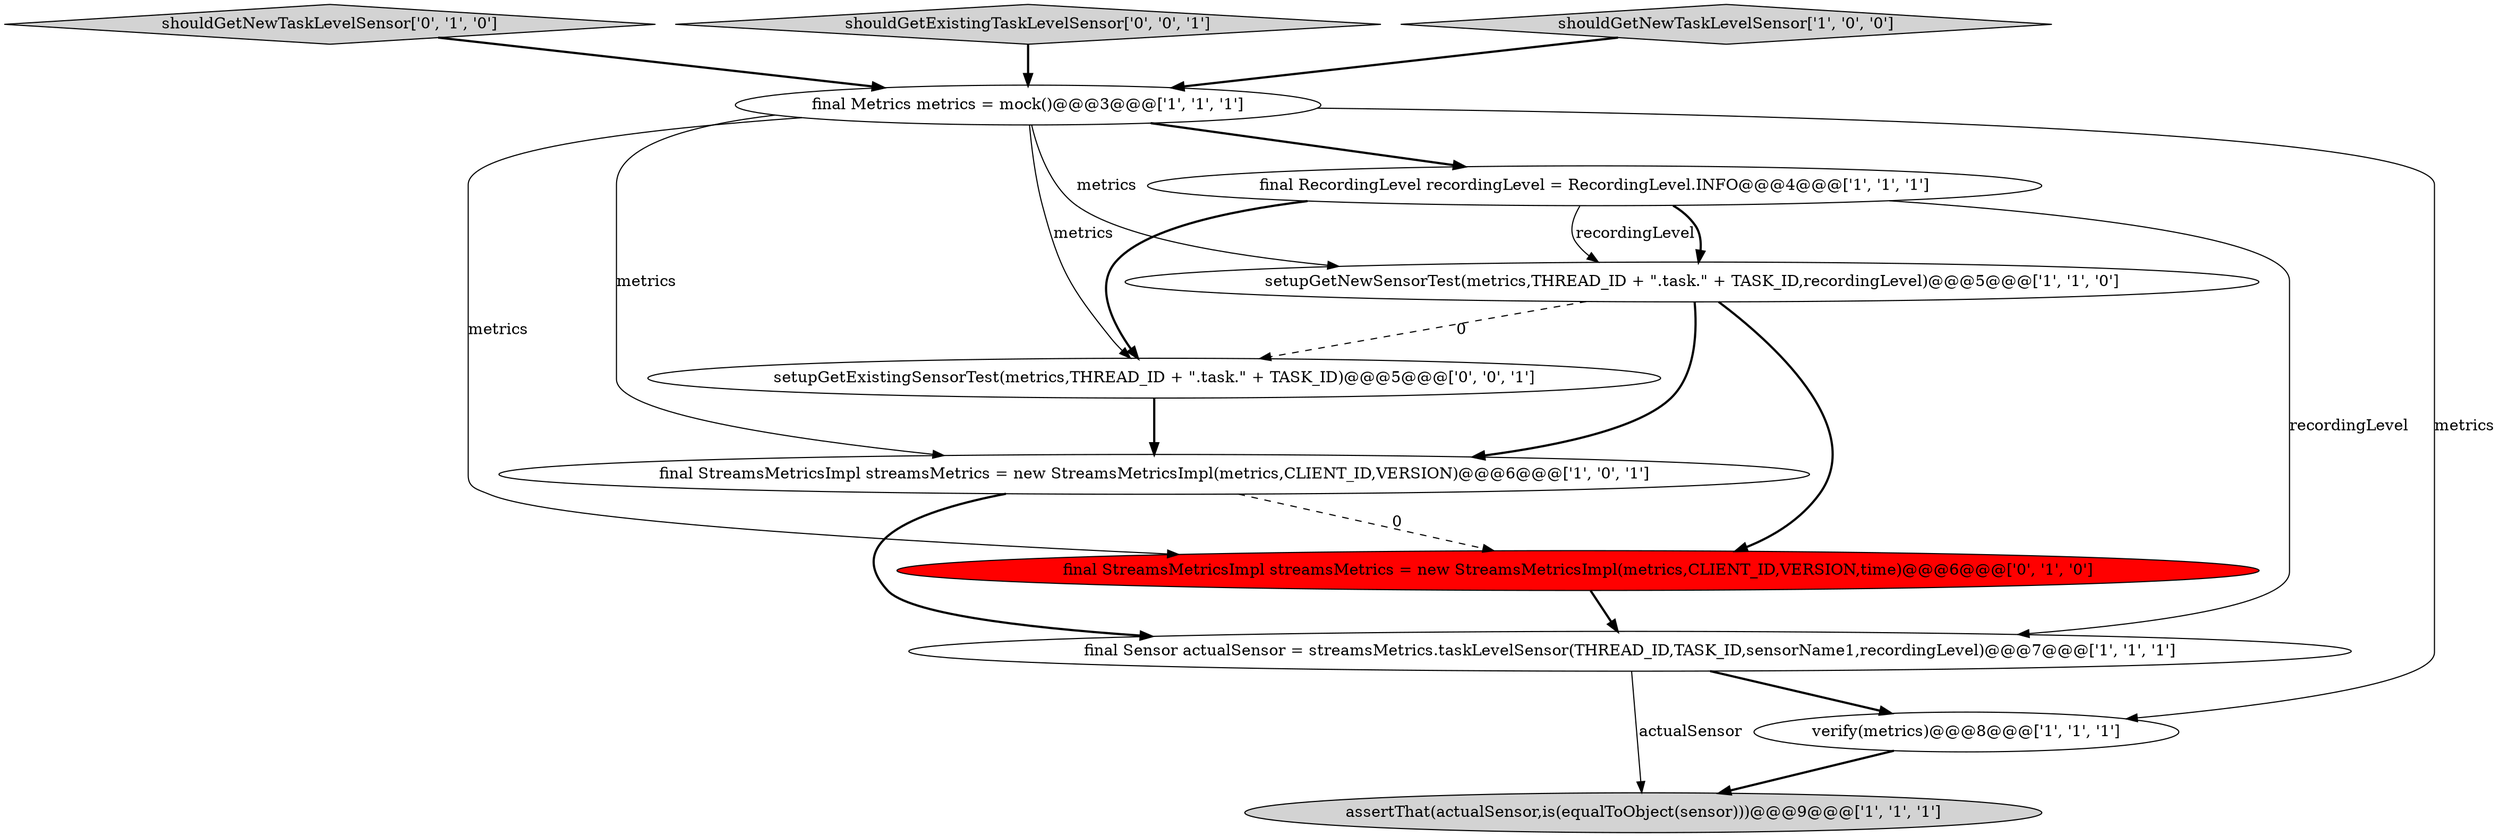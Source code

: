 digraph {
7 [style = filled, label = "setupGetNewSensorTest(metrics,THREAD_ID + \".task.\" + TASK_ID,recordingLevel)@@@5@@@['1', '1', '0']", fillcolor = white, shape = ellipse image = "AAA0AAABBB1BBB"];
1 [style = filled, label = "final StreamsMetricsImpl streamsMetrics = new StreamsMetricsImpl(metrics,CLIENT_ID,VERSION)@@@6@@@['1', '0', '1']", fillcolor = white, shape = ellipse image = "AAA0AAABBB1BBB"];
2 [style = filled, label = "final Sensor actualSensor = streamsMetrics.taskLevelSensor(THREAD_ID,TASK_ID,sensorName1,recordingLevel)@@@7@@@['1', '1', '1']", fillcolor = white, shape = ellipse image = "AAA0AAABBB1BBB"];
8 [style = filled, label = "final StreamsMetricsImpl streamsMetrics = new StreamsMetricsImpl(metrics,CLIENT_ID,VERSION,time)@@@6@@@['0', '1', '0']", fillcolor = red, shape = ellipse image = "AAA1AAABBB2BBB"];
6 [style = filled, label = "assertThat(actualSensor,is(equalToObject(sensor)))@@@9@@@['1', '1', '1']", fillcolor = lightgray, shape = ellipse image = "AAA0AAABBB1BBB"];
9 [style = filled, label = "shouldGetNewTaskLevelSensor['0', '1', '0']", fillcolor = lightgray, shape = diamond image = "AAA0AAABBB2BBB"];
3 [style = filled, label = "verify(metrics)@@@8@@@['1', '1', '1']", fillcolor = white, shape = ellipse image = "AAA0AAABBB1BBB"];
4 [style = filled, label = "final Metrics metrics = mock()@@@3@@@['1', '1', '1']", fillcolor = white, shape = ellipse image = "AAA0AAABBB1BBB"];
5 [style = filled, label = "final RecordingLevel recordingLevel = RecordingLevel.INFO@@@4@@@['1', '1', '1']", fillcolor = white, shape = ellipse image = "AAA0AAABBB1BBB"];
10 [style = filled, label = "shouldGetExistingTaskLevelSensor['0', '0', '1']", fillcolor = lightgray, shape = diamond image = "AAA0AAABBB3BBB"];
11 [style = filled, label = "setupGetExistingSensorTest(metrics,THREAD_ID + \".task.\" + TASK_ID)@@@5@@@['0', '0', '1']", fillcolor = white, shape = ellipse image = "AAA0AAABBB3BBB"];
0 [style = filled, label = "shouldGetNewTaskLevelSensor['1', '0', '0']", fillcolor = lightgray, shape = diamond image = "AAA0AAABBB1BBB"];
7->1 [style = bold, label=""];
11->1 [style = bold, label=""];
9->4 [style = bold, label=""];
2->3 [style = bold, label=""];
4->8 [style = solid, label="metrics"];
7->11 [style = dashed, label="0"];
4->1 [style = solid, label="metrics"];
3->6 [style = bold, label=""];
7->8 [style = bold, label=""];
4->3 [style = solid, label="metrics"];
2->6 [style = solid, label="actualSensor"];
8->2 [style = bold, label=""];
0->4 [style = bold, label=""];
5->7 [style = solid, label="recordingLevel"];
5->2 [style = solid, label="recordingLevel"];
10->4 [style = bold, label=""];
4->11 [style = solid, label="metrics"];
5->7 [style = bold, label=""];
1->8 [style = dashed, label="0"];
1->2 [style = bold, label=""];
5->11 [style = bold, label=""];
4->5 [style = bold, label=""];
4->7 [style = solid, label="metrics"];
}
